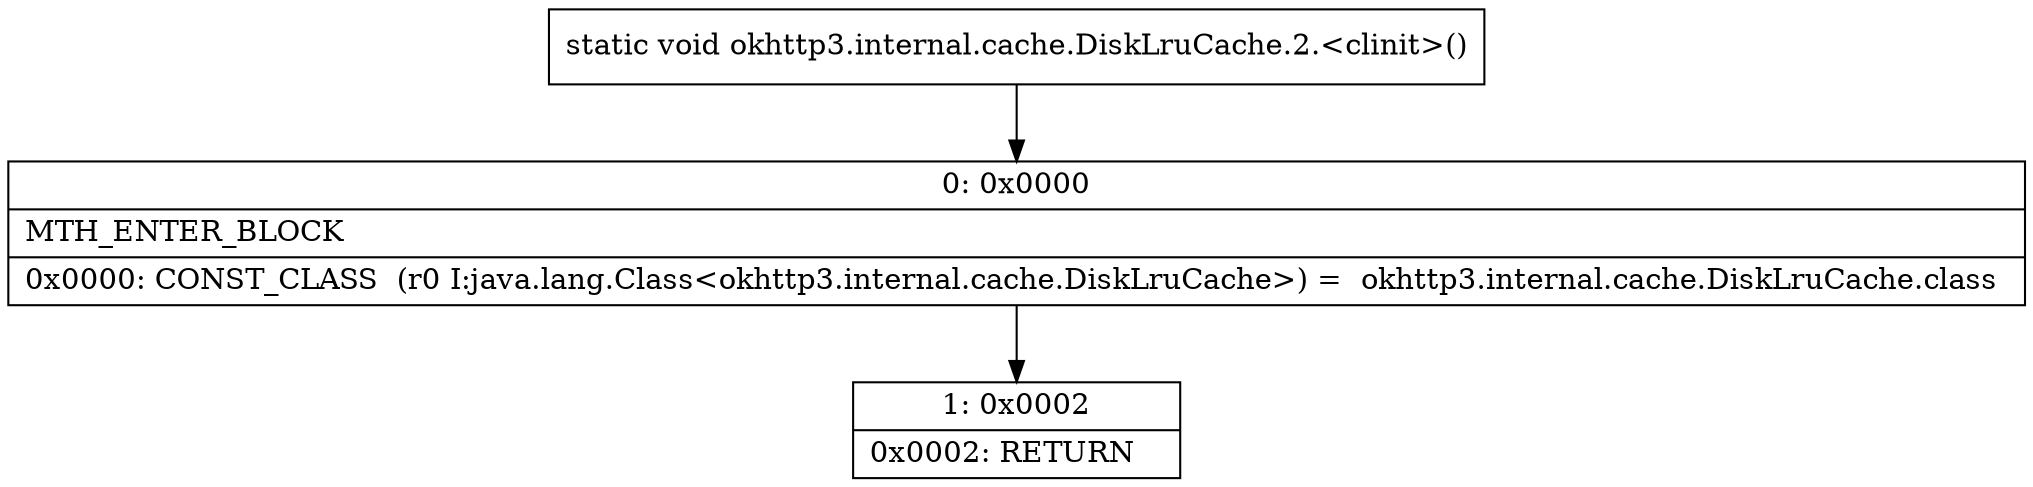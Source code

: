 digraph "CFG forokhttp3.internal.cache.DiskLruCache.2.\<clinit\>()V" {
Node_0 [shape=record,label="{0\:\ 0x0000|MTH_ENTER_BLOCK\l|0x0000: CONST_CLASS  (r0 I:java.lang.Class\<okhttp3.internal.cache.DiskLruCache\>) =  okhttp3.internal.cache.DiskLruCache.class \l}"];
Node_1 [shape=record,label="{1\:\ 0x0002|0x0002: RETURN   \l}"];
MethodNode[shape=record,label="{static void okhttp3.internal.cache.DiskLruCache.2.\<clinit\>() }"];
MethodNode -> Node_0;
Node_0 -> Node_1;
}

